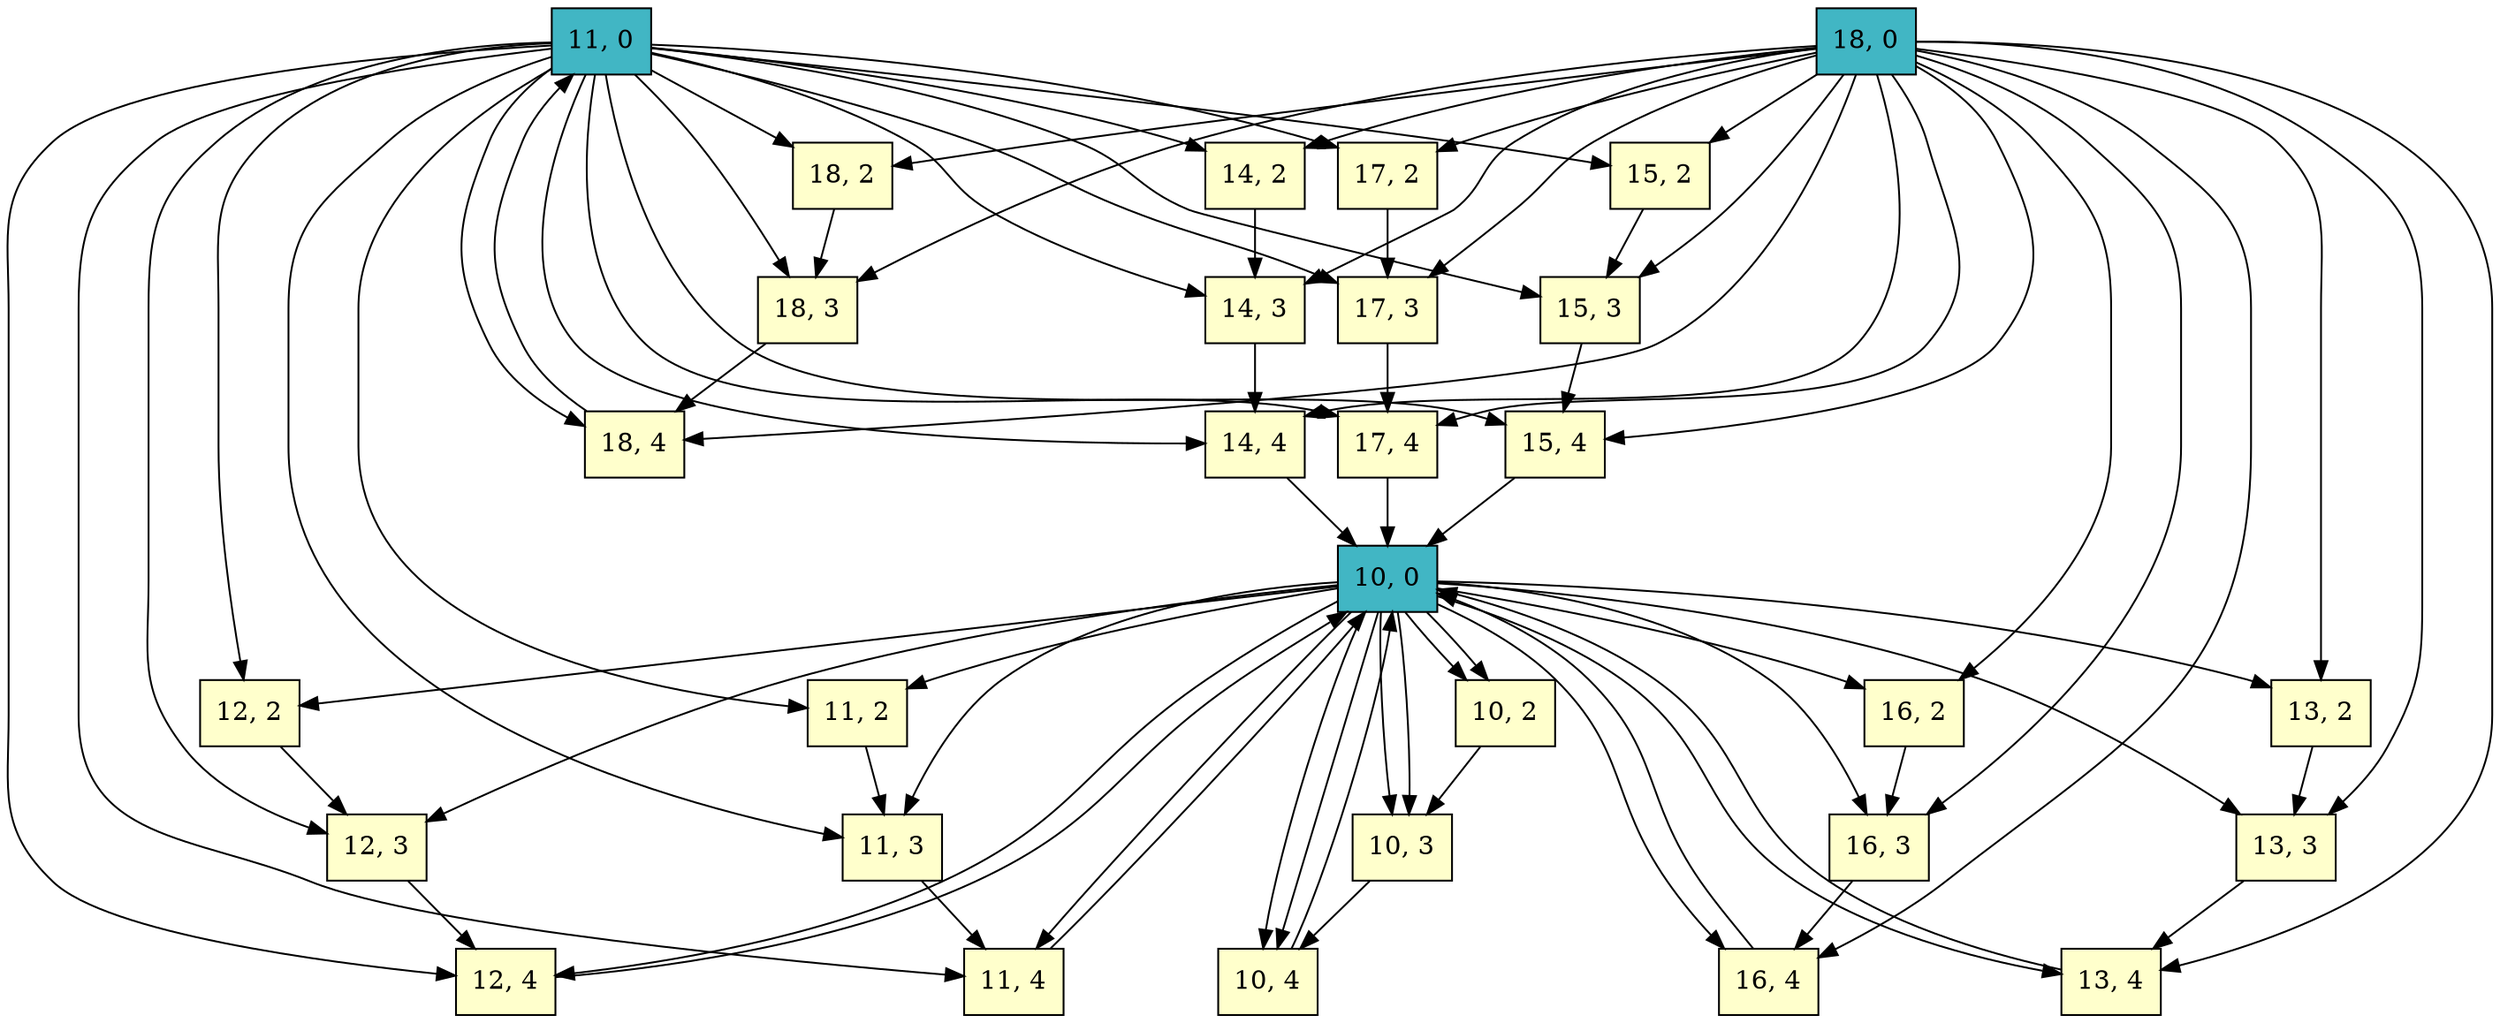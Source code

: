 digraph unnamed {

	Node0x4d0c8f0 [shape=record,pos="10,0!",style=filled,fillcolor="/ylgnbu5/3",label="{10, 0}"];
	Node0x4d0c8f0 -> Node0x4d0ee10;
	Node0x4d0c8f0 -> Node0x4d46b70;
	Node0x4d0c8f0 -> Node0x4d33020;
	Node0x4d0c8f0 -> Node0x4d47e80;
	Node0x4d0c8f0 -> Node0x4d1f1e0;
	Node0x4d0c8f0 -> Node0x4d33020;
	Node0x4d0c8f0 -> Node0x4d03e50;
	Node0x4d0c8f0 -> Node0x4d45730;
	Node0x4d0c8f0 -> Node0x4d41a30;
	Node0x4d0c8f0 -> Node0x4d5bc00;
	Node0x4d0c8f0 -> Node0x4d4ed50;
	Node0x4d0c8f0 -> Node0x4d41a30;
	Node0x4d0c8f0 -> Node0x4d0a860;
	Node0x4d0c8f0 -> Node0x4d33100;
	Node0x4d0c8f0 -> Node0x4d31a30;
	Node0x4d0c8f0 -> Node0x4d58c40;
	Node0x4d0c8f0 -> Node0x4d4d560;
	Node0x4d0c8f0 -> Node0x4d31a30;
	Node0x4d2a7b0 [shape=record,pos="18,0!",style=filled,fillcolor="/ylgnbu5/3",label="{18, 0}"];
	Node0x4d2a7b0 -> Node0x4d69a20;
	Node0x4d2a7b0 -> Node0x4d63d40;
	Node0x4d2a7b0 -> Node0x4d47e80;
	Node0x4d2a7b0 -> Node0x4d685a0;
	Node0x4d2a7b0 -> Node0x4d628c0;
	Node0x4d2a7b0 -> Node0x4d5bc00;
	Node0x4d2a7b0 -> Node0x4d661c0;
	Node0x4d2a7b0 -> Node0x4d60500;
	Node0x4d2a7b0 -> Node0x4d58c40;
	Node0x4d2a7b0 -> Node0x4d58a70;
	Node0x4d2a7b0 -> Node0x4d54240;
	Node0x4d2a7b0 -> Node0x4d1f1e0;
	Node0x4d2a7b0 -> Node0x4d49690;
	Node0x4d2a7b0 -> Node0x4d52dc0;
	Node0x4d2a7b0 -> Node0x4d4ed50;
	Node0x4d2a7b0 -> Node0x4d556c0;
	Node0x4d2a7b0 -> Node0x4d51a00;
	Node0x4d2a7b0 -> Node0x4d4d560;
	Node0x4d2ea90 [shape=record,pos="11,0!",style=filled,fillcolor="/ylgnbu5/3",label="{11, 0}"];
	Node0x4d2ea90 -> Node0x4d69a20;
	Node0x4d2ea90 -> Node0x4d58a70;
	Node0x4d2ea90 -> Node0x4d0ee10;
	Node0x4d2ea90 -> Node0x4d685a0;
	Node0x4d2ea90 -> Node0x4d49690;
	Node0x4d2ea90 -> Node0x4d03e50;
	Node0x4d2ea90 -> Node0x4d661c0;
	Node0x4d2ea90 -> Node0x4d556c0;
	Node0x4d2ea90 -> Node0x4d0a860;
	Node0x4d2ea90 -> Node0x4d63d40;
	Node0x4d2ea90 -> Node0x4d54240;
	Node0x4d2ea90 -> Node0x4d46b70;
	Node0x4d2ea90 -> Node0x4d628c0;
	Node0x4d2ea90 -> Node0x4d52dc0;
	Node0x4d2ea90 -> Node0x4d45730;
	Node0x4d2ea90 -> Node0x4d60500;
	Node0x4d2ea90 -> Node0x4d51a00;
	Node0x4d2ea90 -> Node0x4d33100;
	Node0x4d31a30 [shape=record,pos="10,2!",style=filled,fillcolor="/ylgnbu5/1",label="{10, 2}"];
	Node0x4d31a30 -> Node0x4d41a30;
	Node0x4d41a30 [shape=record,pos="10,3!",style=filled,fillcolor="/ylgnbu5/1",label="{10, 3}"];
	Node0x4d41a30 -> Node0x4d33020;
	Node0x4d33020 [shape=record,pos="10,4!",style=filled,fillcolor="/ylgnbu5/1",label="{10, 4}"];
	Node0x4d33020 -> Node0x4d0c8f0;
	Node0x4d33100 [shape=record,pos="11,2!",style=filled,fillcolor="/ylgnbu5/1",label="{11, 2}"];
	Node0x4d33100 -> Node0x4d45730;
	Node0x4d45730 [shape=record,pos="11,3!",style=filled,fillcolor="/ylgnbu5/1",label="{11, 3}"];
	Node0x4d45730 -> Node0x4d46b70;
	Node0x4d46b70 [shape=record,pos="11,4!",style=filled,fillcolor="/ylgnbu5/1",label="{11, 4}"];
	Node0x4d46b70 -> Node0x4d0c8f0;
	Node0x4d0a860 [shape=record,pos="12,2!",style=filled,fillcolor="/ylgnbu5/1",label="{12, 2}"];
	Node0x4d0a860 -> Node0x4d03e50;
	Node0x4d03e50 [shape=record,pos="12,3!",style=filled,fillcolor="/ylgnbu5/1",label="{12, 3}"];
	Node0x4d03e50 -> Node0x4d0ee10;
	Node0x4d0ee10 [shape=record,pos="12,4!",style=filled,fillcolor="/ylgnbu5/1",label="{12, 4}"];
	Node0x4d0ee10 -> Node0x4d0c8f0;
	Node0x4d4d560 [shape=record,pos="13,2!",style=filled,fillcolor="/ylgnbu5/1",label="{13, 2}"];
	Node0x4d4d560 -> Node0x4d4ed50;
	Node0x4d4ed50 [shape=record,pos="13,3!",style=filled,fillcolor="/ylgnbu5/1",label="{13, 3}"];
	Node0x4d4ed50 -> Node0x4d1f1e0;
	Node0x4d1f1e0 [shape=record,pos="13,4!",style=filled,fillcolor="/ylgnbu5/1",label="{13, 4}"];
	Node0x4d1f1e0 -> Node0x4d0c8f0;
	Node0x4d51a00 [shape=record,pos="14,2!",style=filled,fillcolor="/ylgnbu5/1",label="{14, 2}"];
	Node0x4d51a00 -> Node0x4d52dc0;
	Node0x4d52dc0 [shape=record,pos="14,3!",style=filled,fillcolor="/ylgnbu5/1",label="{14, 3}"];
	Node0x4d52dc0 -> Node0x4d54240;
	Node0x4d54240 [shape=record,pos="14,4!",style=filled,fillcolor="/ylgnbu5/1",label="{14, 4}"];
	Node0x4d54240 -> Node0x4d0c8f0;
	Node0x4d556c0 [shape=record,pos="15,2!",style=filled,fillcolor="/ylgnbu5/1",label="{15, 2}"];
	Node0x4d556c0 -> Node0x4d49690;
	Node0x4d49690 [shape=record,pos="15,3!",style=filled,fillcolor="/ylgnbu5/1",label="{15, 3}"];
	Node0x4d49690 -> Node0x4d58a70;
	Node0x4d58a70 [shape=record,pos="15,4!",style=filled,fillcolor="/ylgnbu5/1",label="{15, 4}"];
	Node0x4d58a70 -> Node0x4d0c8f0;
	Node0x4d58c40 [shape=record,pos="16,2!",style=filled,fillcolor="/ylgnbu5/1",label="{16, 2}"];
	Node0x4d58c40 -> Node0x4d5bc00;
	Node0x4d5bc00 [shape=record,pos="16,3!",style=filled,fillcolor="/ylgnbu5/1",label="{16, 3}"];
	Node0x4d5bc00 -> Node0x4d47e80;
	Node0x4d47e80 [shape=record,pos="16,4!",style=filled,fillcolor="/ylgnbu5/1",label="{16, 4}"];
	Node0x4d47e80 -> Node0x4d0c8f0;
	Node0x4d60500 [shape=record,pos="17,2!",style=filled,fillcolor="/ylgnbu5/1",label="{17, 2}"];
	Node0x4d60500 -> Node0x4d628c0;
	Node0x4d628c0 [shape=record,pos="17,3!",style=filled,fillcolor="/ylgnbu5/1",label="{17, 3}"];
	Node0x4d628c0 -> Node0x4d63d40;
	Node0x4d63d40 [shape=record,pos="17,4!",style=filled,fillcolor="/ylgnbu5/1",label="{17, 4}"];
	Node0x4d63d40 -> Node0x4d0c8f0;
	Node0x4d661c0 [shape=record,pos="18,2!",style=filled,fillcolor="/ylgnbu5/1",label="{18, 2}"];
	Node0x4d661c0 -> Node0x4d685a0;
	Node0x4d685a0 [shape=record,pos="18,3!",style=filled,fillcolor="/ylgnbu5/1",label="{18, 3}"];
	Node0x4d685a0 -> Node0x4d69a20;
	Node0x4d69a20 [shape=record,pos="18,4!",style=filled,fillcolor="/ylgnbu5/1",label="{18, 4}"];
	Node0x4d69a20 -> Node0x4d2ea90;
}
